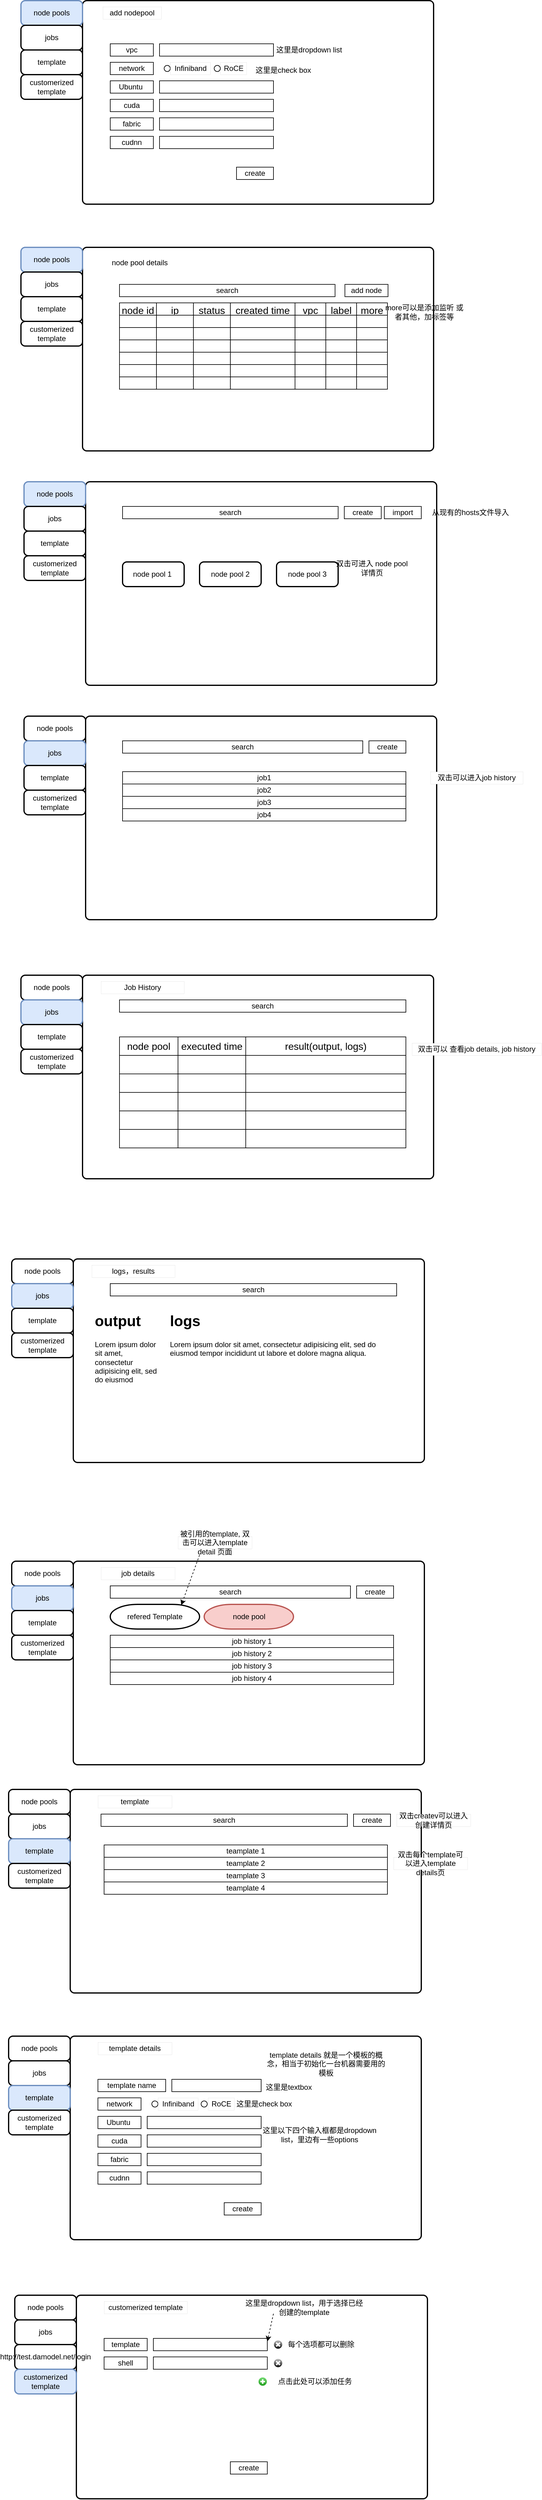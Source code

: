 <mxfile version="24.7.7">
  <diagram name="Page-1" id="9H_g9kAqsXyCxntlrRIn">
    <mxGraphModel dx="988" dy="1623" grid="1" gridSize="10" guides="1" tooltips="1" connect="1" arrows="1" fold="1" page="1" pageScale="1" pageWidth="850" pageHeight="1100" math="0" shadow="0">
      <root>
        <mxCell id="0" />
        <mxCell id="1" parent="0" />
        <mxCell id="vTDVaDkW4czHKNU96Y0x-6" value="" style="rounded=1;whiteSpace=wrap;html=1;absoluteArcSize=1;arcSize=14;strokeWidth=2;" vertex="1" parent="1">
          <mxGeometry x="200" y="210" width="570" height="330" as="geometry" />
        </mxCell>
        <mxCell id="vTDVaDkW4czHKNU96Y0x-7" value="node pools" style="rounded=1;whiteSpace=wrap;html=1;absoluteArcSize=1;arcSize=14;strokeWidth=2;fillColor=#dae8fc;strokeColor=#6c8ebf;" vertex="1" parent="1">
          <mxGeometry x="100" y="210" width="100" height="40" as="geometry" />
        </mxCell>
        <mxCell id="vTDVaDkW4czHKNU96Y0x-8" value="jobs" style="rounded=1;whiteSpace=wrap;html=1;absoluteArcSize=1;arcSize=14;strokeWidth=2;" vertex="1" parent="1">
          <mxGeometry x="100" y="250" width="100" height="40" as="geometry" />
        </mxCell>
        <mxCell id="vTDVaDkW4czHKNU96Y0x-9" value="template" style="rounded=1;whiteSpace=wrap;html=1;absoluteArcSize=1;arcSize=14;strokeWidth=2;" vertex="1" parent="1">
          <mxGeometry x="100" y="290" width="100" height="40" as="geometry" />
        </mxCell>
        <mxCell id="vTDVaDkW4czHKNU96Y0x-10" value="customerized template" style="rounded=1;whiteSpace=wrap;html=1;absoluteArcSize=1;arcSize=14;strokeWidth=2;" vertex="1" parent="1">
          <mxGeometry x="100" y="330" width="100" height="40" as="geometry" />
        </mxCell>
        <mxCell id="vTDVaDkW4czHKNU96Y0x-11" value="node pool 1&amp;nbsp;" style="rounded=1;whiteSpace=wrap;html=1;absoluteArcSize=1;arcSize=14;strokeWidth=2;" vertex="1" parent="1">
          <mxGeometry x="260" y="340" width="100" height="40" as="geometry" />
        </mxCell>
        <mxCell id="vTDVaDkW4czHKNU96Y0x-12" value="node pool 3" style="rounded=1;whiteSpace=wrap;html=1;absoluteArcSize=1;arcSize=14;strokeWidth=2;" vertex="1" parent="1">
          <mxGeometry x="510" y="340" width="100" height="40" as="geometry" />
        </mxCell>
        <mxCell id="vTDVaDkW4czHKNU96Y0x-13" value="node pool 2" style="rounded=1;whiteSpace=wrap;html=1;absoluteArcSize=1;arcSize=14;strokeWidth=2;" vertex="1" parent="1">
          <mxGeometry x="385" y="340" width="100" height="40" as="geometry" />
        </mxCell>
        <mxCell id="vTDVaDkW4czHKNU96Y0x-15" value="search" style="whiteSpace=wrap;html=1;align=center;" vertex="1" parent="1">
          <mxGeometry x="260" y="250" width="350" height="20" as="geometry" />
        </mxCell>
        <mxCell id="vTDVaDkW4czHKNU96Y0x-16" value="create" style="html=1;whiteSpace=wrap;" vertex="1" parent="1">
          <mxGeometry x="620" y="250" width="60" height="20" as="geometry" />
        </mxCell>
        <mxCell id="vTDVaDkW4czHKNU96Y0x-17" value="" style="rounded=1;whiteSpace=wrap;html=1;absoluteArcSize=1;arcSize=14;strokeWidth=2;" vertex="1" parent="1">
          <mxGeometry x="200" y="590" width="570" height="330" as="geometry" />
        </mxCell>
        <mxCell id="vTDVaDkW4czHKNU96Y0x-18" value="node pools" style="rounded=1;whiteSpace=wrap;html=1;absoluteArcSize=1;arcSize=14;strokeWidth=2;" vertex="1" parent="1">
          <mxGeometry x="100" y="590" width="100" height="40" as="geometry" />
        </mxCell>
        <mxCell id="vTDVaDkW4czHKNU96Y0x-19" value="jobs" style="rounded=1;whiteSpace=wrap;html=1;absoluteArcSize=1;arcSize=14;strokeWidth=2;fillColor=#dae8fc;strokeColor=#6c8ebf;" vertex="1" parent="1">
          <mxGeometry x="100" y="630" width="100" height="40" as="geometry" />
        </mxCell>
        <mxCell id="vTDVaDkW4czHKNU96Y0x-20" value="template" style="rounded=1;whiteSpace=wrap;html=1;absoluteArcSize=1;arcSize=14;strokeWidth=2;" vertex="1" parent="1">
          <mxGeometry x="100" y="670" width="100" height="40" as="geometry" />
        </mxCell>
        <mxCell id="vTDVaDkW4czHKNU96Y0x-21" value="customerized template" style="rounded=1;whiteSpace=wrap;html=1;absoluteArcSize=1;arcSize=14;strokeWidth=2;" vertex="1" parent="1">
          <mxGeometry x="100" y="710" width="100" height="40" as="geometry" />
        </mxCell>
        <mxCell id="vTDVaDkW4czHKNU96Y0x-25" value="search" style="whiteSpace=wrap;html=1;align=center;" vertex="1" parent="1">
          <mxGeometry x="260" y="630" width="390" height="20" as="geometry" />
        </mxCell>
        <mxCell id="vTDVaDkW4czHKNU96Y0x-26" value="create" style="html=1;whiteSpace=wrap;" vertex="1" parent="1">
          <mxGeometry x="660" y="630" width="60" height="20" as="geometry" />
        </mxCell>
        <mxCell id="vTDVaDkW4czHKNU96Y0x-97" value="job1" style="whiteSpace=wrap;html=1;align=center;" vertex="1" parent="1">
          <mxGeometry x="260" y="680" width="460" height="20" as="geometry" />
        </mxCell>
        <mxCell id="vTDVaDkW4czHKNU96Y0x-98" value="job2" style="whiteSpace=wrap;html=1;align=center;" vertex="1" parent="1">
          <mxGeometry x="260" y="700" width="460" height="20" as="geometry" />
        </mxCell>
        <mxCell id="vTDVaDkW4czHKNU96Y0x-99" value="job3" style="whiteSpace=wrap;html=1;align=center;" vertex="1" parent="1">
          <mxGeometry x="260" y="720" width="460" height="20" as="geometry" />
        </mxCell>
        <mxCell id="vTDVaDkW4czHKNU96Y0x-100" value="job4" style="whiteSpace=wrap;html=1;align=center;" vertex="1" parent="1">
          <mxGeometry x="260" y="740" width="460" height="20" as="geometry" />
        </mxCell>
        <mxCell id="vTDVaDkW4czHKNU96Y0x-103" value="双击可以进入job history" style="html=1;whiteSpace=wrap;strokeWidth=0;" vertex="1" parent="1">
          <mxGeometry x="760" y="680" width="150" height="20" as="geometry" />
        </mxCell>
        <mxCell id="vTDVaDkW4czHKNU96Y0x-104" value="" style="rounded=1;whiteSpace=wrap;html=1;absoluteArcSize=1;arcSize=14;strokeWidth=2;" vertex="1" parent="1">
          <mxGeometry x="180" y="1960" width="570" height="330" as="geometry" />
        </mxCell>
        <mxCell id="vTDVaDkW4czHKNU96Y0x-105" value="node pools" style="rounded=1;whiteSpace=wrap;html=1;absoluteArcSize=1;arcSize=14;strokeWidth=2;" vertex="1" parent="1">
          <mxGeometry x="80" y="1960" width="100" height="40" as="geometry" />
        </mxCell>
        <mxCell id="vTDVaDkW4czHKNU96Y0x-106" value="jobs" style="rounded=1;whiteSpace=wrap;html=1;absoluteArcSize=1;arcSize=14;strokeWidth=2;fillColor=#dae8fc;strokeColor=#6c8ebf;" vertex="1" parent="1">
          <mxGeometry x="80" y="2000" width="100" height="40" as="geometry" />
        </mxCell>
        <mxCell id="vTDVaDkW4czHKNU96Y0x-107" value="template" style="rounded=1;whiteSpace=wrap;html=1;absoluteArcSize=1;arcSize=14;strokeWidth=2;" vertex="1" parent="1">
          <mxGeometry x="80" y="2040" width="100" height="40" as="geometry" />
        </mxCell>
        <mxCell id="vTDVaDkW4czHKNU96Y0x-108" value="customerized template" style="rounded=1;whiteSpace=wrap;html=1;absoluteArcSize=1;arcSize=14;strokeWidth=2;" vertex="1" parent="1">
          <mxGeometry x="80" y="2080" width="100" height="40" as="geometry" />
        </mxCell>
        <mxCell id="vTDVaDkW4czHKNU96Y0x-109" value="search" style="whiteSpace=wrap;html=1;align=center;" vertex="1" parent="1">
          <mxGeometry x="240" y="2000" width="390" height="20" as="geometry" />
        </mxCell>
        <mxCell id="vTDVaDkW4czHKNU96Y0x-110" value="create" style="html=1;whiteSpace=wrap;" vertex="1" parent="1">
          <mxGeometry x="640" y="2000" width="60" height="20" as="geometry" />
        </mxCell>
        <mxCell id="vTDVaDkW4czHKNU96Y0x-111" value="job history 1" style="whiteSpace=wrap;html=1;align=center;" vertex="1" parent="1">
          <mxGeometry x="240" y="2080" width="460" height="20" as="geometry" />
        </mxCell>
        <mxCell id="vTDVaDkW4czHKNU96Y0x-112" value="job history&amp;nbsp;2" style="whiteSpace=wrap;html=1;align=center;" vertex="1" parent="1">
          <mxGeometry x="240" y="2100" width="460" height="20" as="geometry" />
        </mxCell>
        <mxCell id="vTDVaDkW4czHKNU96Y0x-113" value="job history&amp;nbsp;3" style="whiteSpace=wrap;html=1;align=center;" vertex="1" parent="1">
          <mxGeometry x="240" y="2120" width="460" height="20" as="geometry" />
        </mxCell>
        <mxCell id="vTDVaDkW4czHKNU96Y0x-114" value="job history&amp;nbsp;4" style="whiteSpace=wrap;html=1;align=center;" vertex="1" parent="1">
          <mxGeometry x="240" y="2140" width="460" height="20" as="geometry" />
        </mxCell>
        <mxCell id="vTDVaDkW4czHKNU96Y0x-115" value="job details" style="html=1;whiteSpace=wrap;strokeWidth=0;" vertex="1" parent="1">
          <mxGeometry x="225" y="1970" width="120" height="20" as="geometry" />
        </mxCell>
        <mxCell id="vTDVaDkW4czHKNU96Y0x-116" value="refered Template" style="strokeWidth=2;html=1;shape=mxgraph.flowchart.terminator;whiteSpace=wrap;" vertex="1" parent="1">
          <mxGeometry x="240" y="2030" width="145" height="40" as="geometry" />
        </mxCell>
        <mxCell id="vTDVaDkW4czHKNU96Y0x-117" value="" style="rounded=1;whiteSpace=wrap;html=1;absoluteArcSize=1;arcSize=14;strokeWidth=2;" vertex="1" parent="1">
          <mxGeometry x="175" y="2330" width="570" height="330" as="geometry" />
        </mxCell>
        <mxCell id="vTDVaDkW4czHKNU96Y0x-118" value="node pools" style="rounded=1;whiteSpace=wrap;html=1;absoluteArcSize=1;arcSize=14;strokeWidth=2;" vertex="1" parent="1">
          <mxGeometry x="75" y="2330" width="100" height="40" as="geometry" />
        </mxCell>
        <mxCell id="vTDVaDkW4czHKNU96Y0x-119" value="jobs" style="rounded=1;whiteSpace=wrap;html=1;absoluteArcSize=1;arcSize=14;strokeWidth=2;" vertex="1" parent="1">
          <mxGeometry x="75" y="2370" width="100" height="40" as="geometry" />
        </mxCell>
        <mxCell id="vTDVaDkW4czHKNU96Y0x-120" value="template" style="rounded=1;whiteSpace=wrap;html=1;absoluteArcSize=1;arcSize=14;strokeWidth=2;fillColor=#dae8fc;strokeColor=#6c8ebf;" vertex="1" parent="1">
          <mxGeometry x="75" y="2410" width="100" height="40" as="geometry" />
        </mxCell>
        <mxCell id="vTDVaDkW4czHKNU96Y0x-121" value="customerized template" style="rounded=1;whiteSpace=wrap;html=1;absoluteArcSize=1;arcSize=14;strokeWidth=2;" vertex="1" parent="1">
          <mxGeometry x="75" y="2450" width="100" height="40" as="geometry" />
        </mxCell>
        <mxCell id="vTDVaDkW4czHKNU96Y0x-122" value="search" style="whiteSpace=wrap;html=1;align=center;" vertex="1" parent="1">
          <mxGeometry x="225" y="2370" width="400" height="20" as="geometry" />
        </mxCell>
        <mxCell id="vTDVaDkW4czHKNU96Y0x-123" value="create" style="html=1;whiteSpace=wrap;" vertex="1" parent="1">
          <mxGeometry x="635" y="2370" width="60" height="20" as="geometry" />
        </mxCell>
        <mxCell id="vTDVaDkW4czHKNU96Y0x-124" value="teamplate 1" style="whiteSpace=wrap;html=1;align=center;" vertex="1" parent="1">
          <mxGeometry x="230" y="2420" width="460" height="20" as="geometry" />
        </mxCell>
        <mxCell id="vTDVaDkW4czHKNU96Y0x-125" value="teamplate&amp;nbsp;2" style="whiteSpace=wrap;html=1;align=center;" vertex="1" parent="1">
          <mxGeometry x="230" y="2440" width="460" height="20" as="geometry" />
        </mxCell>
        <mxCell id="vTDVaDkW4czHKNU96Y0x-126" value="teamplate&amp;nbsp;3" style="whiteSpace=wrap;html=1;align=center;" vertex="1" parent="1">
          <mxGeometry x="230" y="2460" width="460" height="20" as="geometry" />
        </mxCell>
        <mxCell id="vTDVaDkW4czHKNU96Y0x-127" value="teamplate&amp;nbsp;4" style="whiteSpace=wrap;html=1;align=center;" vertex="1" parent="1">
          <mxGeometry x="230" y="2480" width="460" height="20" as="geometry" />
        </mxCell>
        <mxCell id="vTDVaDkW4czHKNU96Y0x-128" value="template" style="html=1;whiteSpace=wrap;strokeWidth=0;" vertex="1" parent="1">
          <mxGeometry x="220" y="2340" width="120" height="20" as="geometry" />
        </mxCell>
        <mxCell id="vTDVaDkW4czHKNU96Y0x-131" value="" style="rounded=1;whiteSpace=wrap;html=1;absoluteArcSize=1;arcSize=14;strokeWidth=2;" vertex="1" parent="1">
          <mxGeometry x="175" y="2730" width="570" height="330" as="geometry" />
        </mxCell>
        <mxCell id="vTDVaDkW4czHKNU96Y0x-132" value="node pools" style="rounded=1;whiteSpace=wrap;html=1;absoluteArcSize=1;arcSize=14;strokeWidth=2;" vertex="1" parent="1">
          <mxGeometry x="75" y="2730" width="100" height="40" as="geometry" />
        </mxCell>
        <mxCell id="vTDVaDkW4czHKNU96Y0x-133" value="jobs" style="rounded=1;whiteSpace=wrap;html=1;absoluteArcSize=1;arcSize=14;strokeWidth=2;" vertex="1" parent="1">
          <mxGeometry x="75" y="2770" width="100" height="40" as="geometry" />
        </mxCell>
        <mxCell id="vTDVaDkW4czHKNU96Y0x-134" value="template" style="rounded=1;whiteSpace=wrap;html=1;absoluteArcSize=1;arcSize=14;strokeWidth=2;fillColor=#dae8fc;strokeColor=#6c8ebf;" vertex="1" parent="1">
          <mxGeometry x="75" y="2810" width="100" height="40" as="geometry" />
        </mxCell>
        <mxCell id="vTDVaDkW4czHKNU96Y0x-135" value="customerized template" style="rounded=1;whiteSpace=wrap;html=1;absoluteArcSize=1;arcSize=14;strokeWidth=2;" vertex="1" parent="1">
          <mxGeometry x="75" y="2850" width="100" height="40" as="geometry" />
        </mxCell>
        <mxCell id="vTDVaDkW4czHKNU96Y0x-136" value="template name" style="whiteSpace=wrap;html=1;align=center;" vertex="1" parent="1">
          <mxGeometry x="220" y="2800" width="110" height="20" as="geometry" />
        </mxCell>
        <mxCell id="vTDVaDkW4czHKNU96Y0x-137" value="" style="html=1;whiteSpace=wrap;" vertex="1" parent="1">
          <mxGeometry x="340" y="2800" width="145" height="20" as="geometry" />
        </mxCell>
        <mxCell id="vTDVaDkW4czHKNU96Y0x-142" value="template details" style="html=1;whiteSpace=wrap;strokeWidth=0;" vertex="1" parent="1">
          <mxGeometry x="220" y="2740" width="120" height="20" as="geometry" />
        </mxCell>
        <mxCell id="vTDVaDkW4czHKNU96Y0x-143" value="双击createv可以进入创建详情页" style="html=1;whiteSpace=wrap;strokeWidth=0;" vertex="1" parent="1">
          <mxGeometry x="705" y="2370" width="120" height="20" as="geometry" />
        </mxCell>
        <mxCell id="vTDVaDkW4czHKNU96Y0x-144" value="双击每个template可以进入template details页" style="html=1;whiteSpace=wrap;strokeWidth=0;" vertex="1" parent="1">
          <mxGeometry x="700" y="2440" width="120" height="20" as="geometry" />
        </mxCell>
        <mxCell id="vTDVaDkW4czHKNU96Y0x-150" value="这里以下四个输入框都是dropdown list，里边有一些options" style="html=1;whiteSpace=wrap;strokeWidth=0;opacity=0;fillColor=#f8cecc;strokeColor=#b85450;" vertex="1" parent="1">
          <mxGeometry x="480" y="2870" width="200" height="40" as="geometry" />
        </mxCell>
        <mxCell id="vTDVaDkW4czHKNU96Y0x-151" value="network" style="whiteSpace=wrap;html=1;align=center;" vertex="1" parent="1">
          <mxGeometry x="220" y="2830" width="70" height="20" as="geometry" />
        </mxCell>
        <mxCell id="vTDVaDkW4czHKNU96Y0x-153" value="Ubuntu&amp;nbsp;" style="whiteSpace=wrap;html=1;align=center;" vertex="1" parent="1">
          <mxGeometry x="220" y="2860" width="70" height="20" as="geometry" />
        </mxCell>
        <mxCell id="vTDVaDkW4czHKNU96Y0x-154" value="" style="html=1;whiteSpace=wrap;" vertex="1" parent="1">
          <mxGeometry x="300" y="2860" width="185" height="20" as="geometry" />
        </mxCell>
        <mxCell id="vTDVaDkW4czHKNU96Y0x-163" value="cuda" style="whiteSpace=wrap;html=1;align=center;" vertex="1" parent="1">
          <mxGeometry x="220" y="2890" width="70" height="20" as="geometry" />
        </mxCell>
        <mxCell id="vTDVaDkW4czHKNU96Y0x-164" value="" style="html=1;whiteSpace=wrap;" vertex="1" parent="1">
          <mxGeometry x="300" y="2890" width="185" height="20" as="geometry" />
        </mxCell>
        <mxCell id="vTDVaDkW4czHKNU96Y0x-165" value="fabric" style="whiteSpace=wrap;html=1;align=center;" vertex="1" parent="1">
          <mxGeometry x="220" y="2920" width="70" height="20" as="geometry" />
        </mxCell>
        <mxCell id="vTDVaDkW4czHKNU96Y0x-166" value="" style="html=1;whiteSpace=wrap;" vertex="1" parent="1">
          <mxGeometry x="300" y="2920" width="185" height="20" as="geometry" />
        </mxCell>
        <mxCell id="vTDVaDkW4czHKNU96Y0x-167" value="cudnn" style="whiteSpace=wrap;html=1;align=center;" vertex="1" parent="1">
          <mxGeometry x="220" y="2950" width="70" height="20" as="geometry" />
        </mxCell>
        <mxCell id="vTDVaDkW4czHKNU96Y0x-168" value="" style="html=1;whiteSpace=wrap;" vertex="1" parent="1">
          <mxGeometry x="300" y="2950" width="185" height="20" as="geometry" />
        </mxCell>
        <mxCell id="vTDVaDkW4czHKNU96Y0x-170" value="" style="verticalLabelPosition=bottom;verticalAlign=top;html=1;shape=mxgraph.flowchart.on-page_reference;" vertex="1" parent="1">
          <mxGeometry x="307.5" y="2835" width="10" height="10" as="geometry" />
        </mxCell>
        <mxCell id="vTDVaDkW4czHKNU96Y0x-172" value="Infiniband" style="html=1;whiteSpace=wrap;strokeWidth=0;" vertex="1" parent="1">
          <mxGeometry x="317.5" y="2830" width="65" height="20" as="geometry" />
        </mxCell>
        <mxCell id="vTDVaDkW4czHKNU96Y0x-175" value="RoCE" style="html=1;whiteSpace=wrap;strokeWidth=0;" vertex="1" parent="1">
          <mxGeometry x="398.75" y="2830" width="42.5" height="20" as="geometry" />
        </mxCell>
        <mxCell id="vTDVaDkW4czHKNU96Y0x-176" value="这里是check box" style="html=1;whiteSpace=wrap;strokeWidth=0;opacity=0;" vertex="1" parent="1">
          <mxGeometry x="430" y="2832.5" width="120" height="15" as="geometry" />
        </mxCell>
        <mxCell id="vTDVaDkW4czHKNU96Y0x-178" value="create" style="html=1;whiteSpace=wrap;" vertex="1" parent="1">
          <mxGeometry x="425" y="3000" width="60" height="20" as="geometry" />
        </mxCell>
        <mxCell id="vTDVaDkW4czHKNU96Y0x-179" value="被引用的template, 双击可以进入template detail 页面" style="html=1;whiteSpace=wrap;strokeWidth=0;" vertex="1" parent="1">
          <mxGeometry x="350" y="1920" width="120" height="20" as="geometry" />
        </mxCell>
        <mxCell id="vTDVaDkW4czHKNU96Y0x-181" value="" style="endArrow=classic;html=1;rounded=0;entryX=0.795;entryY=0.032;entryDx=0;entryDy=0;entryPerimeter=0;dashed=1;" edge="1" parent="1" target="vTDVaDkW4czHKNU96Y0x-116">
          <mxGeometry width="50" height="50" relative="1" as="geometry">
            <mxPoint x="385" y="1950" as="sourcePoint" />
            <mxPoint x="365" y="2010" as="targetPoint" />
          </mxGeometry>
        </mxCell>
        <mxCell id="vTDVaDkW4czHKNU96Y0x-183" value="node pool" style="strokeWidth=2;html=1;shape=mxgraph.flowchart.terminator;whiteSpace=wrap;fillColor=#f8cecc;strokeColor=#b85450;" vertex="1" parent="1">
          <mxGeometry x="392.5" y="2030" width="145" height="40" as="geometry" />
        </mxCell>
        <mxCell id="vTDVaDkW4czHKNU96Y0x-184" value="" style="rounded=1;whiteSpace=wrap;html=1;absoluteArcSize=1;arcSize=14;strokeWidth=2;" vertex="1" parent="1">
          <mxGeometry x="185" y="3150" width="570" height="330" as="geometry" />
        </mxCell>
        <mxCell id="vTDVaDkW4czHKNU96Y0x-185" value="node pools" style="rounded=1;whiteSpace=wrap;html=1;absoluteArcSize=1;arcSize=14;strokeWidth=2;" vertex="1" parent="1">
          <mxGeometry x="85" y="3150" width="100" height="40" as="geometry" />
        </mxCell>
        <mxCell id="vTDVaDkW4czHKNU96Y0x-186" value="jobs" style="rounded=1;whiteSpace=wrap;html=1;absoluteArcSize=1;arcSize=14;strokeWidth=2;" vertex="1" parent="1">
          <mxGeometry x="85" y="3190" width="100" height="40" as="geometry" />
        </mxCell>
        <UserObject label="http://test.damodel.net/login" link="http://test.damodel.net/login" id="vTDVaDkW4czHKNU96Y0x-187">
          <mxCell style="rounded=1;whiteSpace=wrap;html=1;absoluteArcSize=1;arcSize=14;strokeWidth=2;" vertex="1" parent="1">
            <mxGeometry x="85" y="3230" width="100" height="40" as="geometry" />
          </mxCell>
        </UserObject>
        <mxCell id="vTDVaDkW4czHKNU96Y0x-188" value="customerized template" style="rounded=1;whiteSpace=wrap;html=1;absoluteArcSize=1;arcSize=14;strokeWidth=2;fillColor=#dae8fc;strokeColor=#6c8ebf;" vertex="1" parent="1">
          <mxGeometry x="85" y="3270" width="100" height="40" as="geometry" />
        </mxCell>
        <mxCell id="vTDVaDkW4czHKNU96Y0x-189" value="template" style="whiteSpace=wrap;html=1;align=center;" vertex="1" parent="1">
          <mxGeometry x="230" y="3220" width="70" height="20" as="geometry" />
        </mxCell>
        <mxCell id="vTDVaDkW4czHKNU96Y0x-190" value="" style="html=1;whiteSpace=wrap;" vertex="1" parent="1">
          <mxGeometry x="310" y="3220" width="185" height="20" as="geometry" />
        </mxCell>
        <mxCell id="vTDVaDkW4czHKNU96Y0x-191" value="customerized template" style="html=1;whiteSpace=wrap;strokeWidth=0;" vertex="1" parent="1">
          <mxGeometry x="230" y="3160" width="135" height="20" as="geometry" />
        </mxCell>
        <mxCell id="vTDVaDkW4czHKNU96Y0x-192" value="这里是dropdown list，用于选择已经创建的template" style="html=1;whiteSpace=wrap;strokeWidth=0;opacity=0;" vertex="1" parent="1">
          <mxGeometry x="455" y="3160" width="200" height="20" as="geometry" />
        </mxCell>
        <mxCell id="vTDVaDkW4czHKNU96Y0x-193" value="shell" style="whiteSpace=wrap;html=1;align=center;" vertex="1" parent="1">
          <mxGeometry x="230" y="3250" width="70" height="20" as="geometry" />
        </mxCell>
        <mxCell id="vTDVaDkW4czHKNU96Y0x-195" value="" style="html=1;whiteSpace=wrap;" vertex="1" parent="1">
          <mxGeometry x="310" y="3250" width="185" height="20" as="geometry" />
        </mxCell>
        <mxCell id="vTDVaDkW4czHKNU96Y0x-207" value="create" style="html=1;whiteSpace=wrap;" vertex="1" parent="1">
          <mxGeometry x="435" y="3420" width="60" height="20" as="geometry" />
        </mxCell>
        <mxCell id="vTDVaDkW4czHKNU96Y0x-214" value="" style="endArrow=classic;html=1;rounded=0;exitX=0.25;exitY=1;exitDx=0;exitDy=0;entryX=1;entryY=0.25;entryDx=0;entryDy=0;dashed=1;" edge="1" parent="1" source="vTDVaDkW4czHKNU96Y0x-192" target="vTDVaDkW4czHKNU96Y0x-190">
          <mxGeometry width="50" height="50" relative="1" as="geometry">
            <mxPoint x="555" y="3270" as="sourcePoint" />
            <mxPoint x="605" y="3220" as="targetPoint" />
          </mxGeometry>
        </mxCell>
        <mxCell id="vTDVaDkW4czHKNU96Y0x-215" value="" style="verticalLabelPosition=bottom;verticalAlign=top;html=1;shadow=0;dashed=0;strokeWidth=1;shape=mxgraph.ios.iDeleteApp;fillColor=#cccccc;fillColor2=#000000;strokeColor=#ffffff;sketch=0;" vertex="1" parent="1">
          <mxGeometry x="505" y="3222.5" width="15" height="15" as="geometry" />
        </mxCell>
        <mxCell id="vTDVaDkW4czHKNU96Y0x-216" value="每个选项都可以删除" style="text;html=1;align=center;verticalAlign=middle;whiteSpace=wrap;rounded=0;" vertex="1" parent="1">
          <mxGeometry x="520" y="3215" width="125" height="30" as="geometry" />
        </mxCell>
        <mxCell id="vTDVaDkW4czHKNU96Y0x-217" value="" style="verticalLabelPosition=bottom;verticalAlign=top;html=1;shadow=0;dashed=0;strokeWidth=1;shape=mxgraph.ios.iDeleteApp;fillColor=#cccccc;fillColor2=#000000;strokeColor=#ffffff;sketch=0;" vertex="1" parent="1">
          <mxGeometry x="505" y="3252.5" width="15" height="15" as="geometry" />
        </mxCell>
        <mxCell id="vTDVaDkW4czHKNU96Y0x-219" value="" style="verticalLabelPosition=bottom;verticalAlign=top;html=1;shadow=0;dashed=0;strokeWidth=1;shape=mxgraph.ios.iAddIcon;fillColor=#7AdF78;fillColor2=#1A9917;strokeColor=#ffffff;sketch=0;" vertex="1" parent="1">
          <mxGeometry x="480" y="3282.5" width="15" height="15" as="geometry" />
        </mxCell>
        <mxCell id="vTDVaDkW4czHKNU96Y0x-220" value="点击此处可以添加任务" style="text;html=1;align=center;verticalAlign=middle;whiteSpace=wrap;rounded=0;" vertex="1" parent="1">
          <mxGeometry x="510" y="3275" width="125" height="30" as="geometry" />
        </mxCell>
        <mxCell id="vTDVaDkW4czHKNU96Y0x-221" value="" style="rounded=1;whiteSpace=wrap;html=1;absoluteArcSize=1;arcSize=14;strokeWidth=2;" vertex="1" parent="1">
          <mxGeometry x="195" y="1010" width="570" height="330" as="geometry" />
        </mxCell>
        <mxCell id="vTDVaDkW4czHKNU96Y0x-222" value="node pools" style="rounded=1;whiteSpace=wrap;html=1;absoluteArcSize=1;arcSize=14;strokeWidth=2;" vertex="1" parent="1">
          <mxGeometry x="95" y="1010" width="100" height="40" as="geometry" />
        </mxCell>
        <mxCell id="vTDVaDkW4czHKNU96Y0x-223" value="jobs" style="rounded=1;whiteSpace=wrap;html=1;absoluteArcSize=1;arcSize=14;strokeWidth=2;fillColor=#dae8fc;strokeColor=#6c8ebf;" vertex="1" parent="1">
          <mxGeometry x="95" y="1050" width="100" height="40" as="geometry" />
        </mxCell>
        <mxCell id="vTDVaDkW4czHKNU96Y0x-224" value="template" style="rounded=1;whiteSpace=wrap;html=1;absoluteArcSize=1;arcSize=14;strokeWidth=2;" vertex="1" parent="1">
          <mxGeometry x="95" y="1090" width="100" height="40" as="geometry" />
        </mxCell>
        <mxCell id="vTDVaDkW4czHKNU96Y0x-225" value="customerized template" style="rounded=1;whiteSpace=wrap;html=1;absoluteArcSize=1;arcSize=14;strokeWidth=2;" vertex="1" parent="1">
          <mxGeometry x="95" y="1130" width="100" height="40" as="geometry" />
        </mxCell>
        <mxCell id="vTDVaDkW4czHKNU96Y0x-226" value="search" style="whiteSpace=wrap;html=1;align=center;" vertex="1" parent="1">
          <mxGeometry x="255" y="1050" width="465" height="20" as="geometry" />
        </mxCell>
        <mxCell id="vTDVaDkW4czHKNU96Y0x-232" value="Job History" style="html=1;whiteSpace=wrap;strokeWidth=0;" vertex="1" parent="1">
          <mxGeometry x="225" y="1020" width="135" height="20" as="geometry" />
        </mxCell>
        <mxCell id="vTDVaDkW4czHKNU96Y0x-233" value="" style="shape=table;startSize=0;container=1;collapsible=0;childLayout=tableLayout;fontSize=16;" vertex="1" parent="1">
          <mxGeometry x="255" y="1110" width="465" height="180.0" as="geometry" />
        </mxCell>
        <mxCell id="vTDVaDkW4czHKNU96Y0x-234" value="" style="shape=tableRow;horizontal=0;startSize=0;swimlaneHead=0;swimlaneBody=0;strokeColor=inherit;top=0;left=0;bottom=0;right=0;collapsible=0;dropTarget=0;fillColor=none;points=[[0,0.5],[1,0.5]];portConstraint=eastwest;fontSize=16;" vertex="1" parent="vTDVaDkW4czHKNU96Y0x-233">
          <mxGeometry width="465" height="30" as="geometry" />
        </mxCell>
        <mxCell id="vTDVaDkW4czHKNU96Y0x-235" value="node pool" style="shape=partialRectangle;html=1;whiteSpace=wrap;connectable=0;strokeColor=inherit;overflow=hidden;fillColor=none;top=0;left=0;bottom=0;right=0;pointerEvents=1;fontSize=16;" vertex="1" parent="vTDVaDkW4czHKNU96Y0x-234">
          <mxGeometry width="95" height="30" as="geometry">
            <mxRectangle width="95" height="30" as="alternateBounds" />
          </mxGeometry>
        </mxCell>
        <mxCell id="vTDVaDkW4czHKNU96Y0x-236" value="executed time" style="shape=partialRectangle;html=1;whiteSpace=wrap;connectable=0;strokeColor=inherit;overflow=hidden;fillColor=none;top=0;left=0;bottom=0;right=0;pointerEvents=1;fontSize=16;" vertex="1" parent="vTDVaDkW4czHKNU96Y0x-234">
          <mxGeometry x="95" width="110" height="30" as="geometry">
            <mxRectangle width="110" height="30" as="alternateBounds" />
          </mxGeometry>
        </mxCell>
        <mxCell id="vTDVaDkW4czHKNU96Y0x-237" value="result(output, logs)" style="shape=partialRectangle;html=1;whiteSpace=wrap;connectable=0;strokeColor=inherit;overflow=hidden;fillColor=none;top=0;left=0;bottom=0;right=0;pointerEvents=1;fontSize=16;" vertex="1" parent="vTDVaDkW4czHKNU96Y0x-234">
          <mxGeometry x="205" width="260" height="30" as="geometry">
            <mxRectangle width="260" height="30" as="alternateBounds" />
          </mxGeometry>
        </mxCell>
        <mxCell id="vTDVaDkW4czHKNU96Y0x-238" value="" style="shape=tableRow;horizontal=0;startSize=0;swimlaneHead=0;swimlaneBody=0;strokeColor=inherit;top=0;left=0;bottom=0;right=0;collapsible=0;dropTarget=0;fillColor=none;points=[[0,0.5],[1,0.5]];portConstraint=eastwest;fontSize=16;" vertex="1" parent="vTDVaDkW4czHKNU96Y0x-233">
          <mxGeometry y="30" width="465" height="30" as="geometry" />
        </mxCell>
        <mxCell id="vTDVaDkW4czHKNU96Y0x-239" value="" style="shape=partialRectangle;html=1;whiteSpace=wrap;connectable=0;strokeColor=inherit;overflow=hidden;fillColor=none;top=0;left=0;bottom=0;right=0;pointerEvents=1;fontSize=16;" vertex="1" parent="vTDVaDkW4czHKNU96Y0x-238">
          <mxGeometry width="95" height="30" as="geometry">
            <mxRectangle width="95" height="30" as="alternateBounds" />
          </mxGeometry>
        </mxCell>
        <mxCell id="vTDVaDkW4czHKNU96Y0x-240" value="" style="shape=partialRectangle;html=1;whiteSpace=wrap;connectable=0;strokeColor=inherit;overflow=hidden;fillColor=none;top=0;left=0;bottom=0;right=0;pointerEvents=1;fontSize=16;" vertex="1" parent="vTDVaDkW4czHKNU96Y0x-238">
          <mxGeometry x="95" width="110" height="30" as="geometry">
            <mxRectangle width="110" height="30" as="alternateBounds" />
          </mxGeometry>
        </mxCell>
        <mxCell id="vTDVaDkW4czHKNU96Y0x-241" value="" style="shape=partialRectangle;html=1;whiteSpace=wrap;connectable=0;strokeColor=inherit;overflow=hidden;fillColor=none;top=0;left=0;bottom=0;right=0;pointerEvents=1;fontSize=16;" vertex="1" parent="vTDVaDkW4czHKNU96Y0x-238">
          <mxGeometry x="205" width="260" height="30" as="geometry">
            <mxRectangle width="260" height="30" as="alternateBounds" />
          </mxGeometry>
        </mxCell>
        <mxCell id="vTDVaDkW4czHKNU96Y0x-242" value="" style="shape=tableRow;horizontal=0;startSize=0;swimlaneHead=0;swimlaneBody=0;strokeColor=inherit;top=0;left=0;bottom=0;right=0;collapsible=0;dropTarget=0;fillColor=none;points=[[0,0.5],[1,0.5]];portConstraint=eastwest;fontSize=16;" vertex="1" parent="vTDVaDkW4czHKNU96Y0x-233">
          <mxGeometry y="60" width="465" height="30" as="geometry" />
        </mxCell>
        <mxCell id="vTDVaDkW4czHKNU96Y0x-243" value="" style="shape=partialRectangle;html=1;whiteSpace=wrap;connectable=0;strokeColor=inherit;overflow=hidden;fillColor=none;top=0;left=0;bottom=0;right=0;pointerEvents=1;fontSize=16;" vertex="1" parent="vTDVaDkW4czHKNU96Y0x-242">
          <mxGeometry width="95" height="30" as="geometry">
            <mxRectangle width="95" height="30" as="alternateBounds" />
          </mxGeometry>
        </mxCell>
        <mxCell id="vTDVaDkW4czHKNU96Y0x-244" value="" style="shape=partialRectangle;html=1;whiteSpace=wrap;connectable=0;strokeColor=inherit;overflow=hidden;fillColor=none;top=0;left=0;bottom=0;right=0;pointerEvents=1;fontSize=16;" vertex="1" parent="vTDVaDkW4czHKNU96Y0x-242">
          <mxGeometry x="95" width="110" height="30" as="geometry">
            <mxRectangle width="110" height="30" as="alternateBounds" />
          </mxGeometry>
        </mxCell>
        <mxCell id="vTDVaDkW4czHKNU96Y0x-245" value="" style="shape=partialRectangle;html=1;whiteSpace=wrap;connectable=0;strokeColor=inherit;overflow=hidden;fillColor=none;top=0;left=0;bottom=0;right=0;pointerEvents=1;fontSize=16;" vertex="1" parent="vTDVaDkW4czHKNU96Y0x-242">
          <mxGeometry x="205" width="260" height="30" as="geometry">
            <mxRectangle width="260" height="30" as="alternateBounds" />
          </mxGeometry>
        </mxCell>
        <mxCell id="vTDVaDkW4czHKNU96Y0x-253" style="shape=tableRow;horizontal=0;startSize=0;swimlaneHead=0;swimlaneBody=0;strokeColor=inherit;top=0;left=0;bottom=0;right=0;collapsible=0;dropTarget=0;fillColor=none;points=[[0,0.5],[1,0.5]];portConstraint=eastwest;fontSize=16;" vertex="1" parent="vTDVaDkW4czHKNU96Y0x-233">
          <mxGeometry y="90" width="465" height="30" as="geometry" />
        </mxCell>
        <mxCell id="vTDVaDkW4czHKNU96Y0x-254" style="shape=partialRectangle;html=1;whiteSpace=wrap;connectable=0;strokeColor=inherit;overflow=hidden;fillColor=none;top=0;left=0;bottom=0;right=0;pointerEvents=1;fontSize=16;" vertex="1" parent="vTDVaDkW4czHKNU96Y0x-253">
          <mxGeometry width="95" height="30" as="geometry">
            <mxRectangle width="95" height="30" as="alternateBounds" />
          </mxGeometry>
        </mxCell>
        <mxCell id="vTDVaDkW4czHKNU96Y0x-255" style="shape=partialRectangle;html=1;whiteSpace=wrap;connectable=0;strokeColor=inherit;overflow=hidden;fillColor=none;top=0;left=0;bottom=0;right=0;pointerEvents=1;fontSize=16;" vertex="1" parent="vTDVaDkW4czHKNU96Y0x-253">
          <mxGeometry x="95" width="110" height="30" as="geometry">
            <mxRectangle width="110" height="30" as="alternateBounds" />
          </mxGeometry>
        </mxCell>
        <mxCell id="vTDVaDkW4czHKNU96Y0x-256" style="shape=partialRectangle;html=1;whiteSpace=wrap;connectable=0;strokeColor=inherit;overflow=hidden;fillColor=none;top=0;left=0;bottom=0;right=0;pointerEvents=1;fontSize=16;" vertex="1" parent="vTDVaDkW4czHKNU96Y0x-253">
          <mxGeometry x="205" width="260" height="30" as="geometry">
            <mxRectangle width="260" height="30" as="alternateBounds" />
          </mxGeometry>
        </mxCell>
        <mxCell id="vTDVaDkW4czHKNU96Y0x-257" style="shape=tableRow;horizontal=0;startSize=0;swimlaneHead=0;swimlaneBody=0;strokeColor=inherit;top=0;left=0;bottom=0;right=0;collapsible=0;dropTarget=0;fillColor=none;points=[[0,0.5],[1,0.5]];portConstraint=eastwest;fontSize=16;" vertex="1" parent="vTDVaDkW4czHKNU96Y0x-233">
          <mxGeometry y="120" width="465" height="30" as="geometry" />
        </mxCell>
        <mxCell id="vTDVaDkW4czHKNU96Y0x-258" style="shape=partialRectangle;html=1;whiteSpace=wrap;connectable=0;strokeColor=inherit;overflow=hidden;fillColor=none;top=0;left=0;bottom=0;right=0;pointerEvents=1;fontSize=16;" vertex="1" parent="vTDVaDkW4czHKNU96Y0x-257">
          <mxGeometry width="95" height="30" as="geometry">
            <mxRectangle width="95" height="30" as="alternateBounds" />
          </mxGeometry>
        </mxCell>
        <mxCell id="vTDVaDkW4czHKNU96Y0x-259" style="shape=partialRectangle;html=1;whiteSpace=wrap;connectable=0;strokeColor=inherit;overflow=hidden;fillColor=none;top=0;left=0;bottom=0;right=0;pointerEvents=1;fontSize=16;" vertex="1" parent="vTDVaDkW4czHKNU96Y0x-257">
          <mxGeometry x="95" width="110" height="30" as="geometry">
            <mxRectangle width="110" height="30" as="alternateBounds" />
          </mxGeometry>
        </mxCell>
        <mxCell id="vTDVaDkW4czHKNU96Y0x-260" style="shape=partialRectangle;html=1;whiteSpace=wrap;connectable=0;strokeColor=inherit;overflow=hidden;fillColor=none;top=0;left=0;bottom=0;right=0;pointerEvents=1;fontSize=16;" vertex="1" parent="vTDVaDkW4czHKNU96Y0x-257">
          <mxGeometry x="205" width="260" height="30" as="geometry">
            <mxRectangle width="260" height="30" as="alternateBounds" />
          </mxGeometry>
        </mxCell>
        <mxCell id="vTDVaDkW4czHKNU96Y0x-261" style="shape=tableRow;horizontal=0;startSize=0;swimlaneHead=0;swimlaneBody=0;strokeColor=inherit;top=0;left=0;bottom=0;right=0;collapsible=0;dropTarget=0;fillColor=none;points=[[0,0.5],[1,0.5]];portConstraint=eastwest;fontSize=16;" vertex="1" parent="vTDVaDkW4czHKNU96Y0x-233">
          <mxGeometry y="150" width="465" height="30" as="geometry" />
        </mxCell>
        <mxCell id="vTDVaDkW4czHKNU96Y0x-262" style="shape=partialRectangle;html=1;whiteSpace=wrap;connectable=0;strokeColor=inherit;overflow=hidden;fillColor=none;top=0;left=0;bottom=0;right=0;pointerEvents=1;fontSize=16;" vertex="1" parent="vTDVaDkW4czHKNU96Y0x-261">
          <mxGeometry width="95" height="30" as="geometry">
            <mxRectangle width="95" height="30" as="alternateBounds" />
          </mxGeometry>
        </mxCell>
        <mxCell id="vTDVaDkW4czHKNU96Y0x-263" style="shape=partialRectangle;html=1;whiteSpace=wrap;connectable=0;strokeColor=inherit;overflow=hidden;fillColor=none;top=0;left=0;bottom=0;right=0;pointerEvents=1;fontSize=16;" vertex="1" parent="vTDVaDkW4czHKNU96Y0x-261">
          <mxGeometry x="95" width="110" height="30" as="geometry">
            <mxRectangle width="110" height="30" as="alternateBounds" />
          </mxGeometry>
        </mxCell>
        <mxCell id="vTDVaDkW4czHKNU96Y0x-264" style="shape=partialRectangle;html=1;whiteSpace=wrap;connectable=0;strokeColor=inherit;overflow=hidden;fillColor=none;top=0;left=0;bottom=0;right=0;pointerEvents=1;fontSize=16;" vertex="1" parent="vTDVaDkW4czHKNU96Y0x-261">
          <mxGeometry x="205" width="260" height="30" as="geometry">
            <mxRectangle width="260" height="30" as="alternateBounds" />
          </mxGeometry>
        </mxCell>
        <mxCell id="vTDVaDkW4czHKNU96Y0x-265" value="双击可以 查看job details, job history" style="html=1;whiteSpace=wrap;strokeWidth=0;" vertex="1" parent="1">
          <mxGeometry x="730" y="1120" width="210" height="20" as="geometry" />
        </mxCell>
        <mxCell id="vTDVaDkW4czHKNU96Y0x-334" value="" style="rounded=1;whiteSpace=wrap;html=1;absoluteArcSize=1;arcSize=14;strokeWidth=2;" vertex="1" parent="1">
          <mxGeometry x="180" y="1470" width="570" height="330" as="geometry" />
        </mxCell>
        <mxCell id="vTDVaDkW4czHKNU96Y0x-335" value="node pools" style="rounded=1;whiteSpace=wrap;html=1;absoluteArcSize=1;arcSize=14;strokeWidth=2;" vertex="1" parent="1">
          <mxGeometry x="80" y="1470" width="100" height="40" as="geometry" />
        </mxCell>
        <mxCell id="vTDVaDkW4czHKNU96Y0x-336" value="jobs" style="rounded=1;whiteSpace=wrap;html=1;absoluteArcSize=1;arcSize=14;strokeWidth=2;fillColor=#dae8fc;strokeColor=#6c8ebf;" vertex="1" parent="1">
          <mxGeometry x="80" y="1510" width="100" height="40" as="geometry" />
        </mxCell>
        <mxCell id="vTDVaDkW4czHKNU96Y0x-337" value="template" style="rounded=1;whiteSpace=wrap;html=1;absoluteArcSize=1;arcSize=14;strokeWidth=2;" vertex="1" parent="1">
          <mxGeometry x="80" y="1550" width="100" height="40" as="geometry" />
        </mxCell>
        <mxCell id="vTDVaDkW4czHKNU96Y0x-338" value="customerized template" style="rounded=1;whiteSpace=wrap;html=1;absoluteArcSize=1;arcSize=14;strokeWidth=2;" vertex="1" parent="1">
          <mxGeometry x="80" y="1590" width="100" height="40" as="geometry" />
        </mxCell>
        <mxCell id="vTDVaDkW4czHKNU96Y0x-339" value="search" style="whiteSpace=wrap;html=1;align=center;" vertex="1" parent="1">
          <mxGeometry x="240" y="1510" width="465" height="20" as="geometry" />
        </mxCell>
        <mxCell id="vTDVaDkW4czHKNU96Y0x-341" value="logs，results" style="html=1;whiteSpace=wrap;strokeWidth=0;" vertex="1" parent="1">
          <mxGeometry x="210" y="1480" width="135" height="20" as="geometry" />
        </mxCell>
        <mxCell id="vTDVaDkW4czHKNU96Y0x-369" value="&lt;h1 style=&quot;margin-top: 0px;&quot;&gt;output&lt;/h1&gt;&lt;p&gt;Lorem ipsum dolor sit amet, consectetur adipisicing elit, sed do eiusmod tempor incididunt ut labore et dolore magna aliqua.&lt;/p&gt;" style="text;html=1;whiteSpace=wrap;overflow=hidden;rounded=0;" vertex="1" parent="1">
          <mxGeometry x="212.5" y="1550" width="102.5" height="120" as="geometry" />
        </mxCell>
        <mxCell id="vTDVaDkW4czHKNU96Y0x-370" value="&lt;h1 style=&quot;margin-top: 0px;&quot;&gt;logs&lt;/h1&gt;&lt;p&gt;Lorem ipsum dolor sit amet, consectetur adipisicing elit, sed do eiusmod tempor incididunt ut labore et dolore magna aliqua.&lt;/p&gt;" style="text;html=1;whiteSpace=wrap;overflow=hidden;rounded=0;" vertex="1" parent="1">
          <mxGeometry x="335" y="1550" width="370" height="230" as="geometry" />
        </mxCell>
        <mxCell id="vTDVaDkW4czHKNU96Y0x-371" value="import" style="html=1;whiteSpace=wrap;" vertex="1" parent="1">
          <mxGeometry x="685" y="250" width="60" height="20" as="geometry" />
        </mxCell>
        <mxCell id="vTDVaDkW4czHKNU96Y0x-372" value="从现有的hosts文件导入" style="text;html=1;align=center;verticalAlign=middle;whiteSpace=wrap;rounded=0;" vertex="1" parent="1">
          <mxGeometry x="760" y="245" width="130" height="30" as="geometry" />
        </mxCell>
        <mxCell id="vTDVaDkW4czHKNU96Y0x-385" value="" style="rounded=1;whiteSpace=wrap;html=1;absoluteArcSize=1;arcSize=14;strokeWidth=2;" vertex="1" parent="1">
          <mxGeometry x="195" y="-170" width="570" height="330" as="geometry" />
        </mxCell>
        <mxCell id="vTDVaDkW4czHKNU96Y0x-386" value="node pools" style="rounded=1;whiteSpace=wrap;html=1;absoluteArcSize=1;arcSize=14;strokeWidth=2;fillColor=#dae8fc;strokeColor=#6c8ebf;" vertex="1" parent="1">
          <mxGeometry x="95" y="-170" width="100" height="40" as="geometry" />
        </mxCell>
        <mxCell id="vTDVaDkW4czHKNU96Y0x-387" value="jobs" style="rounded=1;whiteSpace=wrap;html=1;absoluteArcSize=1;arcSize=14;strokeWidth=2;" vertex="1" parent="1">
          <mxGeometry x="95" y="-130" width="100" height="40" as="geometry" />
        </mxCell>
        <mxCell id="vTDVaDkW4czHKNU96Y0x-388" value="template" style="rounded=1;whiteSpace=wrap;html=1;absoluteArcSize=1;arcSize=14;strokeWidth=2;" vertex="1" parent="1">
          <mxGeometry x="95" y="-90" width="100" height="40" as="geometry" />
        </mxCell>
        <mxCell id="vTDVaDkW4czHKNU96Y0x-389" value="customerized template" style="rounded=1;whiteSpace=wrap;html=1;absoluteArcSize=1;arcSize=14;strokeWidth=2;" vertex="1" parent="1">
          <mxGeometry x="95" y="-50" width="100" height="40" as="geometry" />
        </mxCell>
        <mxCell id="vTDVaDkW4czHKNU96Y0x-393" value="search" style="whiteSpace=wrap;html=1;align=center;" vertex="1" parent="1">
          <mxGeometry x="255" y="-110" width="350" height="20" as="geometry" />
        </mxCell>
        <mxCell id="vTDVaDkW4czHKNU96Y0x-398" value="" style="shape=table;startSize=0;container=1;collapsible=0;childLayout=tableLayout;fontSize=16;" vertex="1" parent="1">
          <mxGeometry x="255" y="-80" width="435" height="140.0" as="geometry" />
        </mxCell>
        <mxCell id="vTDVaDkW4czHKNU96Y0x-399" value="" style="shape=tableRow;horizontal=0;startSize=0;swimlaneHead=0;swimlaneBody=0;strokeColor=inherit;top=0;left=0;bottom=0;right=0;collapsible=0;dropTarget=0;fillColor=none;points=[[0,0.5],[1,0.5]];portConstraint=eastwest;fontSize=16;" vertex="1" parent="vTDVaDkW4czHKNU96Y0x-398">
          <mxGeometry width="435" height="20" as="geometry" />
        </mxCell>
        <mxCell id="vTDVaDkW4czHKNU96Y0x-400" value="node id" style="shape=partialRectangle;html=1;whiteSpace=wrap;connectable=0;strokeColor=inherit;overflow=hidden;fillColor=none;top=0;left=0;bottom=0;right=0;pointerEvents=1;fontSize=16;" vertex="1" parent="vTDVaDkW4czHKNU96Y0x-399">
          <mxGeometry width="60" height="20" as="geometry">
            <mxRectangle width="60" height="20" as="alternateBounds" />
          </mxGeometry>
        </mxCell>
        <mxCell id="vTDVaDkW4czHKNU96Y0x-401" value="ip" style="shape=partialRectangle;html=1;whiteSpace=wrap;connectable=0;strokeColor=inherit;overflow=hidden;fillColor=none;top=0;left=0;bottom=0;right=0;pointerEvents=1;fontSize=16;" vertex="1" parent="vTDVaDkW4czHKNU96Y0x-399">
          <mxGeometry x="60" width="60" height="20" as="geometry">
            <mxRectangle width="60" height="20" as="alternateBounds" />
          </mxGeometry>
        </mxCell>
        <mxCell id="vTDVaDkW4czHKNU96Y0x-402" value="status" style="shape=partialRectangle;html=1;whiteSpace=wrap;connectable=0;strokeColor=inherit;overflow=hidden;fillColor=none;top=0;left=0;bottom=0;right=0;pointerEvents=1;fontSize=16;" vertex="1" parent="vTDVaDkW4czHKNU96Y0x-399">
          <mxGeometry x="120" width="60" height="20" as="geometry">
            <mxRectangle width="60" height="20" as="alternateBounds" />
          </mxGeometry>
        </mxCell>
        <mxCell id="vTDVaDkW4czHKNU96Y0x-411" value="created time" style="shape=partialRectangle;html=1;whiteSpace=wrap;connectable=0;strokeColor=inherit;overflow=hidden;fillColor=none;top=0;left=0;bottom=0;right=0;pointerEvents=1;fontSize=16;" vertex="1" parent="vTDVaDkW4czHKNU96Y0x-399">
          <mxGeometry x="180" width="105" height="20" as="geometry">
            <mxRectangle width="105" height="20" as="alternateBounds" />
          </mxGeometry>
        </mxCell>
        <mxCell id="vTDVaDkW4czHKNU96Y0x-414" value="vpc" style="shape=partialRectangle;html=1;whiteSpace=wrap;connectable=0;strokeColor=inherit;overflow=hidden;fillColor=none;top=0;left=0;bottom=0;right=0;pointerEvents=1;fontSize=16;" vertex="1" parent="vTDVaDkW4czHKNU96Y0x-399">
          <mxGeometry x="285" width="50" height="20" as="geometry">
            <mxRectangle width="50" height="20" as="alternateBounds" />
          </mxGeometry>
        </mxCell>
        <mxCell id="vTDVaDkW4czHKNU96Y0x-417" value="label" style="shape=partialRectangle;html=1;whiteSpace=wrap;connectable=0;strokeColor=inherit;overflow=hidden;fillColor=none;top=0;left=0;bottom=0;right=0;pointerEvents=1;fontSize=16;" vertex="1" parent="vTDVaDkW4czHKNU96Y0x-399">
          <mxGeometry x="335" width="50" height="20" as="geometry">
            <mxRectangle width="50" height="20" as="alternateBounds" />
          </mxGeometry>
        </mxCell>
        <mxCell id="vTDVaDkW4czHKNU96Y0x-420" value="more" style="shape=partialRectangle;html=1;whiteSpace=wrap;connectable=0;strokeColor=inherit;overflow=hidden;fillColor=none;top=0;left=0;bottom=0;right=0;pointerEvents=1;fontSize=16;" vertex="1" parent="vTDVaDkW4czHKNU96Y0x-399">
          <mxGeometry x="385" width="50" height="20" as="geometry">
            <mxRectangle width="50" height="20" as="alternateBounds" />
          </mxGeometry>
        </mxCell>
        <mxCell id="vTDVaDkW4czHKNU96Y0x-403" value="" style="shape=tableRow;horizontal=0;startSize=0;swimlaneHead=0;swimlaneBody=0;strokeColor=inherit;top=0;left=0;bottom=0;right=0;collapsible=0;dropTarget=0;fillColor=none;points=[[0,0.5],[1,0.5]];portConstraint=eastwest;fontSize=16;" vertex="1" parent="vTDVaDkW4czHKNU96Y0x-398">
          <mxGeometry y="20" width="435" height="20" as="geometry" />
        </mxCell>
        <mxCell id="vTDVaDkW4czHKNU96Y0x-404" value="" style="shape=partialRectangle;html=1;whiteSpace=wrap;connectable=0;strokeColor=inherit;overflow=hidden;fillColor=none;top=0;left=0;bottom=0;right=0;pointerEvents=1;fontSize=16;" vertex="1" parent="vTDVaDkW4czHKNU96Y0x-403">
          <mxGeometry width="60" height="20" as="geometry">
            <mxRectangle width="60" height="20" as="alternateBounds" />
          </mxGeometry>
        </mxCell>
        <mxCell id="vTDVaDkW4czHKNU96Y0x-405" value="" style="shape=partialRectangle;html=1;whiteSpace=wrap;connectable=0;strokeColor=inherit;overflow=hidden;fillColor=none;top=0;left=0;bottom=0;right=0;pointerEvents=1;fontSize=16;" vertex="1" parent="vTDVaDkW4czHKNU96Y0x-403">
          <mxGeometry x="60" width="60" height="20" as="geometry">
            <mxRectangle width="60" height="20" as="alternateBounds" />
          </mxGeometry>
        </mxCell>
        <mxCell id="vTDVaDkW4czHKNU96Y0x-406" value="" style="shape=partialRectangle;html=1;whiteSpace=wrap;connectable=0;strokeColor=inherit;overflow=hidden;fillColor=none;top=0;left=0;bottom=0;right=0;pointerEvents=1;fontSize=16;" vertex="1" parent="vTDVaDkW4czHKNU96Y0x-403">
          <mxGeometry x="120" width="60" height="20" as="geometry">
            <mxRectangle width="60" height="20" as="alternateBounds" />
          </mxGeometry>
        </mxCell>
        <mxCell id="vTDVaDkW4czHKNU96Y0x-412" style="shape=partialRectangle;html=1;whiteSpace=wrap;connectable=0;strokeColor=inherit;overflow=hidden;fillColor=none;top=0;left=0;bottom=0;right=0;pointerEvents=1;fontSize=16;" vertex="1" parent="vTDVaDkW4czHKNU96Y0x-403">
          <mxGeometry x="180" width="105" height="20" as="geometry">
            <mxRectangle width="105" height="20" as="alternateBounds" />
          </mxGeometry>
        </mxCell>
        <mxCell id="vTDVaDkW4czHKNU96Y0x-415" style="shape=partialRectangle;html=1;whiteSpace=wrap;connectable=0;strokeColor=inherit;overflow=hidden;fillColor=none;top=0;left=0;bottom=0;right=0;pointerEvents=1;fontSize=16;" vertex="1" parent="vTDVaDkW4czHKNU96Y0x-403">
          <mxGeometry x="285" width="50" height="20" as="geometry">
            <mxRectangle width="50" height="20" as="alternateBounds" />
          </mxGeometry>
        </mxCell>
        <mxCell id="vTDVaDkW4czHKNU96Y0x-418" style="shape=partialRectangle;html=1;whiteSpace=wrap;connectable=0;strokeColor=inherit;overflow=hidden;fillColor=none;top=0;left=0;bottom=0;right=0;pointerEvents=1;fontSize=16;" vertex="1" parent="vTDVaDkW4czHKNU96Y0x-403">
          <mxGeometry x="335" width="50" height="20" as="geometry">
            <mxRectangle width="50" height="20" as="alternateBounds" />
          </mxGeometry>
        </mxCell>
        <mxCell id="vTDVaDkW4czHKNU96Y0x-421" style="shape=partialRectangle;html=1;whiteSpace=wrap;connectable=0;strokeColor=inherit;overflow=hidden;fillColor=none;top=0;left=0;bottom=0;right=0;pointerEvents=1;fontSize=16;" vertex="1" parent="vTDVaDkW4czHKNU96Y0x-403">
          <mxGeometry x="385" width="50" height="20" as="geometry">
            <mxRectangle width="50" height="20" as="alternateBounds" />
          </mxGeometry>
        </mxCell>
        <mxCell id="vTDVaDkW4czHKNU96Y0x-407" value="" style="shape=tableRow;horizontal=0;startSize=0;swimlaneHead=0;swimlaneBody=0;strokeColor=inherit;top=0;left=0;bottom=0;right=0;collapsible=0;dropTarget=0;fillColor=none;points=[[0,0.5],[1,0.5]];portConstraint=eastwest;fontSize=16;" vertex="1" parent="vTDVaDkW4czHKNU96Y0x-398">
          <mxGeometry y="40" width="435" height="20" as="geometry" />
        </mxCell>
        <mxCell id="vTDVaDkW4czHKNU96Y0x-408" value="" style="shape=partialRectangle;html=1;whiteSpace=wrap;connectable=0;strokeColor=inherit;overflow=hidden;fillColor=none;top=0;left=0;bottom=0;right=0;pointerEvents=1;fontSize=16;" vertex="1" parent="vTDVaDkW4czHKNU96Y0x-407">
          <mxGeometry width="60" height="20" as="geometry">
            <mxRectangle width="60" height="20" as="alternateBounds" />
          </mxGeometry>
        </mxCell>
        <mxCell id="vTDVaDkW4czHKNU96Y0x-409" value="" style="shape=partialRectangle;html=1;whiteSpace=wrap;connectable=0;strokeColor=inherit;overflow=hidden;fillColor=none;top=0;left=0;bottom=0;right=0;pointerEvents=1;fontSize=16;" vertex="1" parent="vTDVaDkW4czHKNU96Y0x-407">
          <mxGeometry x="60" width="60" height="20" as="geometry">
            <mxRectangle width="60" height="20" as="alternateBounds" />
          </mxGeometry>
        </mxCell>
        <mxCell id="vTDVaDkW4czHKNU96Y0x-410" value="" style="shape=partialRectangle;html=1;whiteSpace=wrap;connectable=0;strokeColor=inherit;overflow=hidden;fillColor=none;top=0;left=0;bottom=0;right=0;pointerEvents=1;fontSize=16;" vertex="1" parent="vTDVaDkW4czHKNU96Y0x-407">
          <mxGeometry x="120" width="60" height="20" as="geometry">
            <mxRectangle width="60" height="20" as="alternateBounds" />
          </mxGeometry>
        </mxCell>
        <mxCell id="vTDVaDkW4czHKNU96Y0x-413" style="shape=partialRectangle;html=1;whiteSpace=wrap;connectable=0;strokeColor=inherit;overflow=hidden;fillColor=none;top=0;left=0;bottom=0;right=0;pointerEvents=1;fontSize=16;" vertex="1" parent="vTDVaDkW4czHKNU96Y0x-407">
          <mxGeometry x="180" width="105" height="20" as="geometry">
            <mxRectangle width="105" height="20" as="alternateBounds" />
          </mxGeometry>
        </mxCell>
        <mxCell id="vTDVaDkW4czHKNU96Y0x-416" style="shape=partialRectangle;html=1;whiteSpace=wrap;connectable=0;strokeColor=inherit;overflow=hidden;fillColor=none;top=0;left=0;bottom=0;right=0;pointerEvents=1;fontSize=16;" vertex="1" parent="vTDVaDkW4czHKNU96Y0x-407">
          <mxGeometry x="285" width="50" height="20" as="geometry">
            <mxRectangle width="50" height="20" as="alternateBounds" />
          </mxGeometry>
        </mxCell>
        <mxCell id="vTDVaDkW4czHKNU96Y0x-419" style="shape=partialRectangle;html=1;whiteSpace=wrap;connectable=0;strokeColor=inherit;overflow=hidden;fillColor=none;top=0;left=0;bottom=0;right=0;pointerEvents=1;fontSize=16;" vertex="1" parent="vTDVaDkW4czHKNU96Y0x-407">
          <mxGeometry x="335" width="50" height="20" as="geometry">
            <mxRectangle width="50" height="20" as="alternateBounds" />
          </mxGeometry>
        </mxCell>
        <mxCell id="vTDVaDkW4czHKNU96Y0x-422" style="shape=partialRectangle;html=1;whiteSpace=wrap;connectable=0;strokeColor=inherit;overflow=hidden;fillColor=none;top=0;left=0;bottom=0;right=0;pointerEvents=1;fontSize=16;" vertex="1" parent="vTDVaDkW4czHKNU96Y0x-407">
          <mxGeometry x="385" width="50" height="20" as="geometry">
            <mxRectangle width="50" height="20" as="alternateBounds" />
          </mxGeometry>
        </mxCell>
        <mxCell id="vTDVaDkW4czHKNU96Y0x-428" style="shape=tableRow;horizontal=0;startSize=0;swimlaneHead=0;swimlaneBody=0;strokeColor=inherit;top=0;left=0;bottom=0;right=0;collapsible=0;dropTarget=0;fillColor=none;points=[[0,0.5],[1,0.5]];portConstraint=eastwest;fontSize=16;" vertex="1" parent="vTDVaDkW4czHKNU96Y0x-398">
          <mxGeometry y="60" width="435" height="20" as="geometry" />
        </mxCell>
        <mxCell id="vTDVaDkW4czHKNU96Y0x-429" style="shape=partialRectangle;html=1;whiteSpace=wrap;connectable=0;strokeColor=inherit;overflow=hidden;fillColor=none;top=0;left=0;bottom=0;right=0;pointerEvents=1;fontSize=16;" vertex="1" parent="vTDVaDkW4czHKNU96Y0x-428">
          <mxGeometry width="60" height="20" as="geometry">
            <mxRectangle width="60" height="20" as="alternateBounds" />
          </mxGeometry>
        </mxCell>
        <mxCell id="vTDVaDkW4czHKNU96Y0x-430" style="shape=partialRectangle;html=1;whiteSpace=wrap;connectable=0;strokeColor=inherit;overflow=hidden;fillColor=none;top=0;left=0;bottom=0;right=0;pointerEvents=1;fontSize=16;" vertex="1" parent="vTDVaDkW4czHKNU96Y0x-428">
          <mxGeometry x="60" width="60" height="20" as="geometry">
            <mxRectangle width="60" height="20" as="alternateBounds" />
          </mxGeometry>
        </mxCell>
        <mxCell id="vTDVaDkW4czHKNU96Y0x-431" style="shape=partialRectangle;html=1;whiteSpace=wrap;connectable=0;strokeColor=inherit;overflow=hidden;fillColor=none;top=0;left=0;bottom=0;right=0;pointerEvents=1;fontSize=16;" vertex="1" parent="vTDVaDkW4czHKNU96Y0x-428">
          <mxGeometry x="120" width="60" height="20" as="geometry">
            <mxRectangle width="60" height="20" as="alternateBounds" />
          </mxGeometry>
        </mxCell>
        <mxCell id="vTDVaDkW4czHKNU96Y0x-432" style="shape=partialRectangle;html=1;whiteSpace=wrap;connectable=0;strokeColor=inherit;overflow=hidden;fillColor=none;top=0;left=0;bottom=0;right=0;pointerEvents=1;fontSize=16;" vertex="1" parent="vTDVaDkW4czHKNU96Y0x-428">
          <mxGeometry x="180" width="105" height="20" as="geometry">
            <mxRectangle width="105" height="20" as="alternateBounds" />
          </mxGeometry>
        </mxCell>
        <mxCell id="vTDVaDkW4czHKNU96Y0x-433" style="shape=partialRectangle;html=1;whiteSpace=wrap;connectable=0;strokeColor=inherit;overflow=hidden;fillColor=none;top=0;left=0;bottom=0;right=0;pointerEvents=1;fontSize=16;" vertex="1" parent="vTDVaDkW4czHKNU96Y0x-428">
          <mxGeometry x="285" width="50" height="20" as="geometry">
            <mxRectangle width="50" height="20" as="alternateBounds" />
          </mxGeometry>
        </mxCell>
        <mxCell id="vTDVaDkW4czHKNU96Y0x-434" style="shape=partialRectangle;html=1;whiteSpace=wrap;connectable=0;strokeColor=inherit;overflow=hidden;fillColor=none;top=0;left=0;bottom=0;right=0;pointerEvents=1;fontSize=16;" vertex="1" parent="vTDVaDkW4czHKNU96Y0x-428">
          <mxGeometry x="335" width="50" height="20" as="geometry">
            <mxRectangle width="50" height="20" as="alternateBounds" />
          </mxGeometry>
        </mxCell>
        <mxCell id="vTDVaDkW4czHKNU96Y0x-435" style="shape=partialRectangle;html=1;whiteSpace=wrap;connectable=0;strokeColor=inherit;overflow=hidden;fillColor=none;top=0;left=0;bottom=0;right=0;pointerEvents=1;fontSize=16;" vertex="1" parent="vTDVaDkW4czHKNU96Y0x-428">
          <mxGeometry x="385" width="50" height="20" as="geometry">
            <mxRectangle width="50" height="20" as="alternateBounds" />
          </mxGeometry>
        </mxCell>
        <mxCell id="vTDVaDkW4czHKNU96Y0x-436" style="shape=tableRow;horizontal=0;startSize=0;swimlaneHead=0;swimlaneBody=0;strokeColor=inherit;top=0;left=0;bottom=0;right=0;collapsible=0;dropTarget=0;fillColor=none;points=[[0,0.5],[1,0.5]];portConstraint=eastwest;fontSize=16;" vertex="1" parent="vTDVaDkW4czHKNU96Y0x-398">
          <mxGeometry y="80" width="435" height="20" as="geometry" />
        </mxCell>
        <mxCell id="vTDVaDkW4czHKNU96Y0x-437" style="shape=partialRectangle;html=1;whiteSpace=wrap;connectable=0;strokeColor=inherit;overflow=hidden;fillColor=none;top=0;left=0;bottom=0;right=0;pointerEvents=1;fontSize=16;" vertex="1" parent="vTDVaDkW4czHKNU96Y0x-436">
          <mxGeometry width="60" height="20" as="geometry">
            <mxRectangle width="60" height="20" as="alternateBounds" />
          </mxGeometry>
        </mxCell>
        <mxCell id="vTDVaDkW4czHKNU96Y0x-438" style="shape=partialRectangle;html=1;whiteSpace=wrap;connectable=0;strokeColor=inherit;overflow=hidden;fillColor=none;top=0;left=0;bottom=0;right=0;pointerEvents=1;fontSize=16;" vertex="1" parent="vTDVaDkW4czHKNU96Y0x-436">
          <mxGeometry x="60" width="60" height="20" as="geometry">
            <mxRectangle width="60" height="20" as="alternateBounds" />
          </mxGeometry>
        </mxCell>
        <mxCell id="vTDVaDkW4czHKNU96Y0x-439" style="shape=partialRectangle;html=1;whiteSpace=wrap;connectable=0;strokeColor=inherit;overflow=hidden;fillColor=none;top=0;left=0;bottom=0;right=0;pointerEvents=1;fontSize=16;" vertex="1" parent="vTDVaDkW4czHKNU96Y0x-436">
          <mxGeometry x="120" width="60" height="20" as="geometry">
            <mxRectangle width="60" height="20" as="alternateBounds" />
          </mxGeometry>
        </mxCell>
        <mxCell id="vTDVaDkW4czHKNU96Y0x-440" style="shape=partialRectangle;html=1;whiteSpace=wrap;connectable=0;strokeColor=inherit;overflow=hidden;fillColor=none;top=0;left=0;bottom=0;right=0;pointerEvents=1;fontSize=16;" vertex="1" parent="vTDVaDkW4czHKNU96Y0x-436">
          <mxGeometry x="180" width="105" height="20" as="geometry">
            <mxRectangle width="105" height="20" as="alternateBounds" />
          </mxGeometry>
        </mxCell>
        <mxCell id="vTDVaDkW4czHKNU96Y0x-441" style="shape=partialRectangle;html=1;whiteSpace=wrap;connectable=0;strokeColor=inherit;overflow=hidden;fillColor=none;top=0;left=0;bottom=0;right=0;pointerEvents=1;fontSize=16;" vertex="1" parent="vTDVaDkW4czHKNU96Y0x-436">
          <mxGeometry x="285" width="50" height="20" as="geometry">
            <mxRectangle width="50" height="20" as="alternateBounds" />
          </mxGeometry>
        </mxCell>
        <mxCell id="vTDVaDkW4czHKNU96Y0x-442" style="shape=partialRectangle;html=1;whiteSpace=wrap;connectable=0;strokeColor=inherit;overflow=hidden;fillColor=none;top=0;left=0;bottom=0;right=0;pointerEvents=1;fontSize=16;" vertex="1" parent="vTDVaDkW4czHKNU96Y0x-436">
          <mxGeometry x="335" width="50" height="20" as="geometry">
            <mxRectangle width="50" height="20" as="alternateBounds" />
          </mxGeometry>
        </mxCell>
        <mxCell id="vTDVaDkW4czHKNU96Y0x-443" style="shape=partialRectangle;html=1;whiteSpace=wrap;connectable=0;strokeColor=inherit;overflow=hidden;fillColor=none;top=0;left=0;bottom=0;right=0;pointerEvents=1;fontSize=16;" vertex="1" parent="vTDVaDkW4czHKNU96Y0x-436">
          <mxGeometry x="385" width="50" height="20" as="geometry">
            <mxRectangle width="50" height="20" as="alternateBounds" />
          </mxGeometry>
        </mxCell>
        <mxCell id="vTDVaDkW4czHKNU96Y0x-444" style="shape=tableRow;horizontal=0;startSize=0;swimlaneHead=0;swimlaneBody=0;strokeColor=inherit;top=0;left=0;bottom=0;right=0;collapsible=0;dropTarget=0;fillColor=none;points=[[0,0.5],[1,0.5]];portConstraint=eastwest;fontSize=16;" vertex="1" parent="vTDVaDkW4czHKNU96Y0x-398">
          <mxGeometry y="100" width="435" height="20" as="geometry" />
        </mxCell>
        <mxCell id="vTDVaDkW4czHKNU96Y0x-445" style="shape=partialRectangle;html=1;whiteSpace=wrap;connectable=0;strokeColor=inherit;overflow=hidden;fillColor=none;top=0;left=0;bottom=0;right=0;pointerEvents=1;fontSize=16;" vertex="1" parent="vTDVaDkW4czHKNU96Y0x-444">
          <mxGeometry width="60" height="20" as="geometry">
            <mxRectangle width="60" height="20" as="alternateBounds" />
          </mxGeometry>
        </mxCell>
        <mxCell id="vTDVaDkW4czHKNU96Y0x-446" style="shape=partialRectangle;html=1;whiteSpace=wrap;connectable=0;strokeColor=inherit;overflow=hidden;fillColor=none;top=0;left=0;bottom=0;right=0;pointerEvents=1;fontSize=16;" vertex="1" parent="vTDVaDkW4czHKNU96Y0x-444">
          <mxGeometry x="60" width="60" height="20" as="geometry">
            <mxRectangle width="60" height="20" as="alternateBounds" />
          </mxGeometry>
        </mxCell>
        <mxCell id="vTDVaDkW4czHKNU96Y0x-447" style="shape=partialRectangle;html=1;whiteSpace=wrap;connectable=0;strokeColor=inherit;overflow=hidden;fillColor=none;top=0;left=0;bottom=0;right=0;pointerEvents=1;fontSize=16;" vertex="1" parent="vTDVaDkW4czHKNU96Y0x-444">
          <mxGeometry x="120" width="60" height="20" as="geometry">
            <mxRectangle width="60" height="20" as="alternateBounds" />
          </mxGeometry>
        </mxCell>
        <mxCell id="vTDVaDkW4czHKNU96Y0x-448" style="shape=partialRectangle;html=1;whiteSpace=wrap;connectable=0;strokeColor=inherit;overflow=hidden;fillColor=none;top=0;left=0;bottom=0;right=0;pointerEvents=1;fontSize=16;" vertex="1" parent="vTDVaDkW4czHKNU96Y0x-444">
          <mxGeometry x="180" width="105" height="20" as="geometry">
            <mxRectangle width="105" height="20" as="alternateBounds" />
          </mxGeometry>
        </mxCell>
        <mxCell id="vTDVaDkW4czHKNU96Y0x-449" style="shape=partialRectangle;html=1;whiteSpace=wrap;connectable=0;strokeColor=inherit;overflow=hidden;fillColor=none;top=0;left=0;bottom=0;right=0;pointerEvents=1;fontSize=16;" vertex="1" parent="vTDVaDkW4czHKNU96Y0x-444">
          <mxGeometry x="285" width="50" height="20" as="geometry">
            <mxRectangle width="50" height="20" as="alternateBounds" />
          </mxGeometry>
        </mxCell>
        <mxCell id="vTDVaDkW4czHKNU96Y0x-450" style="shape=partialRectangle;html=1;whiteSpace=wrap;connectable=0;strokeColor=inherit;overflow=hidden;fillColor=none;top=0;left=0;bottom=0;right=0;pointerEvents=1;fontSize=16;" vertex="1" parent="vTDVaDkW4czHKNU96Y0x-444">
          <mxGeometry x="335" width="50" height="20" as="geometry">
            <mxRectangle width="50" height="20" as="alternateBounds" />
          </mxGeometry>
        </mxCell>
        <mxCell id="vTDVaDkW4czHKNU96Y0x-451" style="shape=partialRectangle;html=1;whiteSpace=wrap;connectable=0;strokeColor=inherit;overflow=hidden;fillColor=none;top=0;left=0;bottom=0;right=0;pointerEvents=1;fontSize=16;" vertex="1" parent="vTDVaDkW4czHKNU96Y0x-444">
          <mxGeometry x="385" width="50" height="20" as="geometry">
            <mxRectangle width="50" height="20" as="alternateBounds" />
          </mxGeometry>
        </mxCell>
        <mxCell id="vTDVaDkW4czHKNU96Y0x-452" style="shape=tableRow;horizontal=0;startSize=0;swimlaneHead=0;swimlaneBody=0;strokeColor=inherit;top=0;left=0;bottom=0;right=0;collapsible=0;dropTarget=0;fillColor=none;points=[[0,0.5],[1,0.5]];portConstraint=eastwest;fontSize=16;" vertex="1" parent="vTDVaDkW4czHKNU96Y0x-398">
          <mxGeometry y="120" width="435" height="20" as="geometry" />
        </mxCell>
        <mxCell id="vTDVaDkW4czHKNU96Y0x-453" style="shape=partialRectangle;html=1;whiteSpace=wrap;connectable=0;strokeColor=inherit;overflow=hidden;fillColor=none;top=0;left=0;bottom=0;right=0;pointerEvents=1;fontSize=16;" vertex="1" parent="vTDVaDkW4czHKNU96Y0x-452">
          <mxGeometry width="60" height="20" as="geometry">
            <mxRectangle width="60" height="20" as="alternateBounds" />
          </mxGeometry>
        </mxCell>
        <mxCell id="vTDVaDkW4czHKNU96Y0x-454" style="shape=partialRectangle;html=1;whiteSpace=wrap;connectable=0;strokeColor=inherit;overflow=hidden;fillColor=none;top=0;left=0;bottom=0;right=0;pointerEvents=1;fontSize=16;" vertex="1" parent="vTDVaDkW4czHKNU96Y0x-452">
          <mxGeometry x="60" width="60" height="20" as="geometry">
            <mxRectangle width="60" height="20" as="alternateBounds" />
          </mxGeometry>
        </mxCell>
        <mxCell id="vTDVaDkW4czHKNU96Y0x-455" style="shape=partialRectangle;html=1;whiteSpace=wrap;connectable=0;strokeColor=inherit;overflow=hidden;fillColor=none;top=0;left=0;bottom=0;right=0;pointerEvents=1;fontSize=16;" vertex="1" parent="vTDVaDkW4czHKNU96Y0x-452">
          <mxGeometry x="120" width="60" height="20" as="geometry">
            <mxRectangle width="60" height="20" as="alternateBounds" />
          </mxGeometry>
        </mxCell>
        <mxCell id="vTDVaDkW4czHKNU96Y0x-456" style="shape=partialRectangle;html=1;whiteSpace=wrap;connectable=0;strokeColor=inherit;overflow=hidden;fillColor=none;top=0;left=0;bottom=0;right=0;pointerEvents=1;fontSize=16;" vertex="1" parent="vTDVaDkW4czHKNU96Y0x-452">
          <mxGeometry x="180" width="105" height="20" as="geometry">
            <mxRectangle width="105" height="20" as="alternateBounds" />
          </mxGeometry>
        </mxCell>
        <mxCell id="vTDVaDkW4czHKNU96Y0x-457" style="shape=partialRectangle;html=1;whiteSpace=wrap;connectable=0;strokeColor=inherit;overflow=hidden;fillColor=none;top=0;left=0;bottom=0;right=0;pointerEvents=1;fontSize=16;" vertex="1" parent="vTDVaDkW4czHKNU96Y0x-452">
          <mxGeometry x="285" width="50" height="20" as="geometry">
            <mxRectangle width="50" height="20" as="alternateBounds" />
          </mxGeometry>
        </mxCell>
        <mxCell id="vTDVaDkW4czHKNU96Y0x-458" style="shape=partialRectangle;html=1;whiteSpace=wrap;connectable=0;strokeColor=inherit;overflow=hidden;fillColor=none;top=0;left=0;bottom=0;right=0;pointerEvents=1;fontSize=16;" vertex="1" parent="vTDVaDkW4czHKNU96Y0x-452">
          <mxGeometry x="335" width="50" height="20" as="geometry">
            <mxRectangle width="50" height="20" as="alternateBounds" />
          </mxGeometry>
        </mxCell>
        <mxCell id="vTDVaDkW4czHKNU96Y0x-459" style="shape=partialRectangle;html=1;whiteSpace=wrap;connectable=0;strokeColor=inherit;overflow=hidden;fillColor=none;top=0;left=0;bottom=0;right=0;pointerEvents=1;fontSize=16;" vertex="1" parent="vTDVaDkW4czHKNU96Y0x-452">
          <mxGeometry x="385" width="50" height="20" as="geometry">
            <mxRectangle width="50" height="20" as="alternateBounds" />
          </mxGeometry>
        </mxCell>
        <mxCell id="vTDVaDkW4czHKNU96Y0x-423" value="node pool details" style="text;html=1;align=center;verticalAlign=middle;whiteSpace=wrap;rounded=0;" vertex="1" parent="1">
          <mxGeometry x="223" y="-160" width="130" height="30" as="geometry" />
        </mxCell>
        <mxCell id="vTDVaDkW4czHKNU96Y0x-424" value="双击可进入 node pool 详情页" style="text;html=1;align=center;verticalAlign=middle;whiteSpace=wrap;rounded=0;" vertex="1" parent="1">
          <mxGeometry x="600" y="335" width="130" height="30" as="geometry" />
        </mxCell>
        <mxCell id="vTDVaDkW4czHKNU96Y0x-426" value="more可以是添加监听 或者其他，加标签等" style="text;html=1;align=center;verticalAlign=middle;whiteSpace=wrap;rounded=0;" vertex="1" parent="1">
          <mxGeometry x="685" y="-80" width="130" height="30" as="geometry" />
        </mxCell>
        <mxCell id="vTDVaDkW4czHKNU96Y0x-427" value="add node" style="html=1;whiteSpace=wrap;" vertex="1" parent="1">
          <mxGeometry x="621" y="-110" width="70" height="20" as="geometry" />
        </mxCell>
        <mxCell id="vTDVaDkW4czHKNU96Y0x-527" value="" style="verticalLabelPosition=bottom;verticalAlign=top;html=1;shape=mxgraph.flowchart.on-page_reference;" vertex="1" parent="1">
          <mxGeometry x="387.5" y="2835" width="10" height="10" as="geometry" />
        </mxCell>
        <mxCell id="vTDVaDkW4czHKNU96Y0x-529" value="" style="rounded=1;whiteSpace=wrap;html=1;absoluteArcSize=1;arcSize=14;strokeWidth=2;" vertex="1" parent="1">
          <mxGeometry x="195" y="-570" width="570" height="330" as="geometry" />
        </mxCell>
        <mxCell id="vTDVaDkW4czHKNU96Y0x-530" value="node pools" style="rounded=1;whiteSpace=wrap;html=1;absoluteArcSize=1;arcSize=14;strokeWidth=2;fillColor=#dae8fc;strokeColor=#6c8ebf;" vertex="1" parent="1">
          <mxGeometry x="95" y="-570" width="100" height="40" as="geometry" />
        </mxCell>
        <mxCell id="vTDVaDkW4czHKNU96Y0x-531" value="jobs" style="rounded=1;whiteSpace=wrap;html=1;absoluteArcSize=1;arcSize=14;strokeWidth=2;" vertex="1" parent="1">
          <mxGeometry x="95" y="-530" width="100" height="40" as="geometry" />
        </mxCell>
        <mxCell id="vTDVaDkW4czHKNU96Y0x-532" value="template" style="rounded=1;whiteSpace=wrap;html=1;absoluteArcSize=1;arcSize=14;strokeWidth=2;" vertex="1" parent="1">
          <mxGeometry x="95" y="-490" width="100" height="40" as="geometry" />
        </mxCell>
        <mxCell id="vTDVaDkW4czHKNU96Y0x-533" value="customerized template" style="rounded=1;whiteSpace=wrap;html=1;absoluteArcSize=1;arcSize=14;strokeWidth=2;" vertex="1" parent="1">
          <mxGeometry x="95" y="-450" width="100" height="40" as="geometry" />
        </mxCell>
        <mxCell id="vTDVaDkW4czHKNU96Y0x-534" value="vpc" style="whiteSpace=wrap;html=1;align=center;" vertex="1" parent="1">
          <mxGeometry x="240" y="-500" width="70" height="20" as="geometry" />
        </mxCell>
        <mxCell id="vTDVaDkW4czHKNU96Y0x-535" value="" style="html=1;whiteSpace=wrap;" vertex="1" parent="1">
          <mxGeometry x="320" y="-500" width="185" height="20" as="geometry" />
        </mxCell>
        <mxCell id="vTDVaDkW4czHKNU96Y0x-536" value="add nodepool" style="html=1;whiteSpace=wrap;strokeWidth=0;" vertex="1" parent="1">
          <mxGeometry x="228" y="-560" width="95" height="20" as="geometry" />
        </mxCell>
        <mxCell id="vTDVaDkW4czHKNU96Y0x-537" value="这里是dropdown list" style="html=1;whiteSpace=wrap;strokeWidth=0;opacity=0;" vertex="1" parent="1">
          <mxGeometry x="463" y="-500" width="200" height="20" as="geometry" />
        </mxCell>
        <mxCell id="vTDVaDkW4czHKNU96Y0x-538" value="network" style="whiteSpace=wrap;html=1;align=center;" vertex="1" parent="1">
          <mxGeometry x="240" y="-470" width="70" height="20" as="geometry" />
        </mxCell>
        <mxCell id="vTDVaDkW4czHKNU96Y0x-539" value="Ubuntu&amp;nbsp;" style="whiteSpace=wrap;html=1;align=center;" vertex="1" parent="1">
          <mxGeometry x="240" y="-440" width="70" height="20" as="geometry" />
        </mxCell>
        <mxCell id="vTDVaDkW4czHKNU96Y0x-540" value="" style="html=1;whiteSpace=wrap;" vertex="1" parent="1">
          <mxGeometry x="320" y="-440" width="185" height="20" as="geometry" />
        </mxCell>
        <mxCell id="vTDVaDkW4czHKNU96Y0x-541" value="cuda" style="whiteSpace=wrap;html=1;align=center;" vertex="1" parent="1">
          <mxGeometry x="240" y="-410" width="70" height="20" as="geometry" />
        </mxCell>
        <mxCell id="vTDVaDkW4czHKNU96Y0x-542" value="" style="html=1;whiteSpace=wrap;" vertex="1" parent="1">
          <mxGeometry x="320" y="-410" width="185" height="20" as="geometry" />
        </mxCell>
        <mxCell id="vTDVaDkW4czHKNU96Y0x-543" value="fabric" style="whiteSpace=wrap;html=1;align=center;" vertex="1" parent="1">
          <mxGeometry x="240" y="-380" width="70" height="20" as="geometry" />
        </mxCell>
        <mxCell id="vTDVaDkW4czHKNU96Y0x-544" value="" style="html=1;whiteSpace=wrap;" vertex="1" parent="1">
          <mxGeometry x="320" y="-380" width="185" height="20" as="geometry" />
        </mxCell>
        <mxCell id="vTDVaDkW4czHKNU96Y0x-545" value="cudnn" style="whiteSpace=wrap;html=1;align=center;" vertex="1" parent="1">
          <mxGeometry x="240" y="-350" width="70" height="20" as="geometry" />
        </mxCell>
        <mxCell id="vTDVaDkW4czHKNU96Y0x-546" value="" style="html=1;whiteSpace=wrap;" vertex="1" parent="1">
          <mxGeometry x="320" y="-350" width="185" height="20" as="geometry" />
        </mxCell>
        <mxCell id="vTDVaDkW4czHKNU96Y0x-548" value="" style="verticalLabelPosition=bottom;verticalAlign=top;html=1;shape=mxgraph.flowchart.on-page_reference;" vertex="1" parent="1">
          <mxGeometry x="327.5" y="-465" width="10" height="10" as="geometry" />
        </mxCell>
        <mxCell id="vTDVaDkW4czHKNU96Y0x-550" value="Infiniband" style="html=1;whiteSpace=wrap;strokeWidth=0;" vertex="1" parent="1">
          <mxGeometry x="337.5" y="-470" width="65" height="20" as="geometry" />
        </mxCell>
        <mxCell id="vTDVaDkW4czHKNU96Y0x-551" value="RoCE" style="html=1;whiteSpace=wrap;strokeWidth=0;" vertex="1" parent="1">
          <mxGeometry x="418.75" y="-470" width="42.5" height="20" as="geometry" />
        </mxCell>
        <mxCell id="vTDVaDkW4czHKNU96Y0x-552" value="这里是check box" style="html=1;whiteSpace=wrap;strokeWidth=0;opacity=0;" vertex="1" parent="1">
          <mxGeometry x="461.25" y="-465" width="120" height="15" as="geometry" />
        </mxCell>
        <mxCell id="vTDVaDkW4czHKNU96Y0x-553" value="create" style="html=1;whiteSpace=wrap;" vertex="1" parent="1">
          <mxGeometry x="445" y="-300" width="60" height="20" as="geometry" />
        </mxCell>
        <mxCell id="vTDVaDkW4czHKNU96Y0x-554" value="" style="verticalLabelPosition=bottom;verticalAlign=top;html=1;shape=mxgraph.flowchart.on-page_reference;" vertex="1" parent="1">
          <mxGeometry x="408.75" y="-465" width="10" height="10" as="geometry" />
        </mxCell>
        <mxCell id="vTDVaDkW4czHKNU96Y0x-558" value="这里是textbox" style="html=1;whiteSpace=wrap;strokeWidth=0;opacity=0;" vertex="1" parent="1">
          <mxGeometry x="470" y="2805" width="120" height="15" as="geometry" />
        </mxCell>
        <mxCell id="vTDVaDkW4czHKNU96Y0x-560" value="template details 就是一个模板的概念，相当于初始化一台机器需要用的模板" style="text;html=1;align=center;verticalAlign=middle;whiteSpace=wrap;rounded=0;" vertex="1" parent="1">
          <mxGeometry x="491.25" y="2750" width="198.75" height="50" as="geometry" />
        </mxCell>
      </root>
    </mxGraphModel>
  </diagram>
</mxfile>

